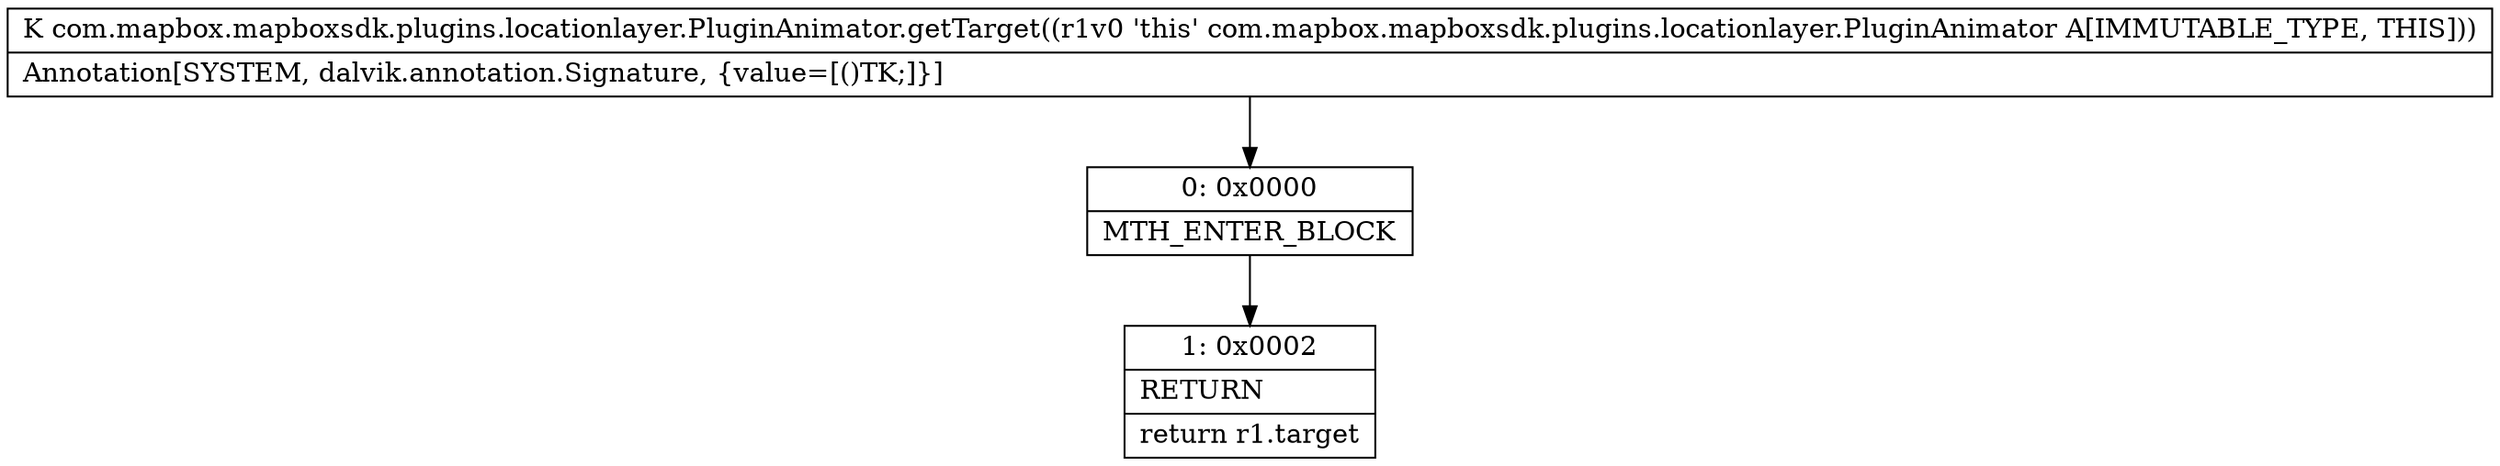 digraph "CFG forcom.mapbox.mapboxsdk.plugins.locationlayer.PluginAnimator.getTarget()Ljava\/lang\/Object;" {
Node_0 [shape=record,label="{0\:\ 0x0000|MTH_ENTER_BLOCK\l}"];
Node_1 [shape=record,label="{1\:\ 0x0002|RETURN\l|return r1.target\l}"];
MethodNode[shape=record,label="{K com.mapbox.mapboxsdk.plugins.locationlayer.PluginAnimator.getTarget((r1v0 'this' com.mapbox.mapboxsdk.plugins.locationlayer.PluginAnimator A[IMMUTABLE_TYPE, THIS]))  | Annotation[SYSTEM, dalvik.annotation.Signature, \{value=[()TK;]\}]\l}"];
MethodNode -> Node_0;
Node_0 -> Node_1;
}

